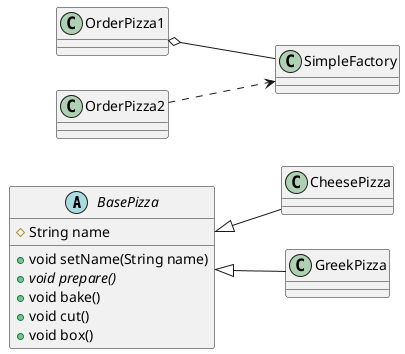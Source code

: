 @startuml
left to right direction

abstract class BasePizza {
    #String name
    +void setName(String name)
    +{abstract} void prepare()
    +void bake()
    +void cut()
    +void box()
}

class CheesePizza {}
BasePizza <|-- CheesePizza

class GreekPizza {}
BasePizza <|-- GreekPizza

class OrderPizza1 {}
class OrderPizza2 {}

class SimpleFactory {}
OrderPizza1 o-- SimpleFactory
OrderPizza2 ..> SimpleFactory
@enduml
